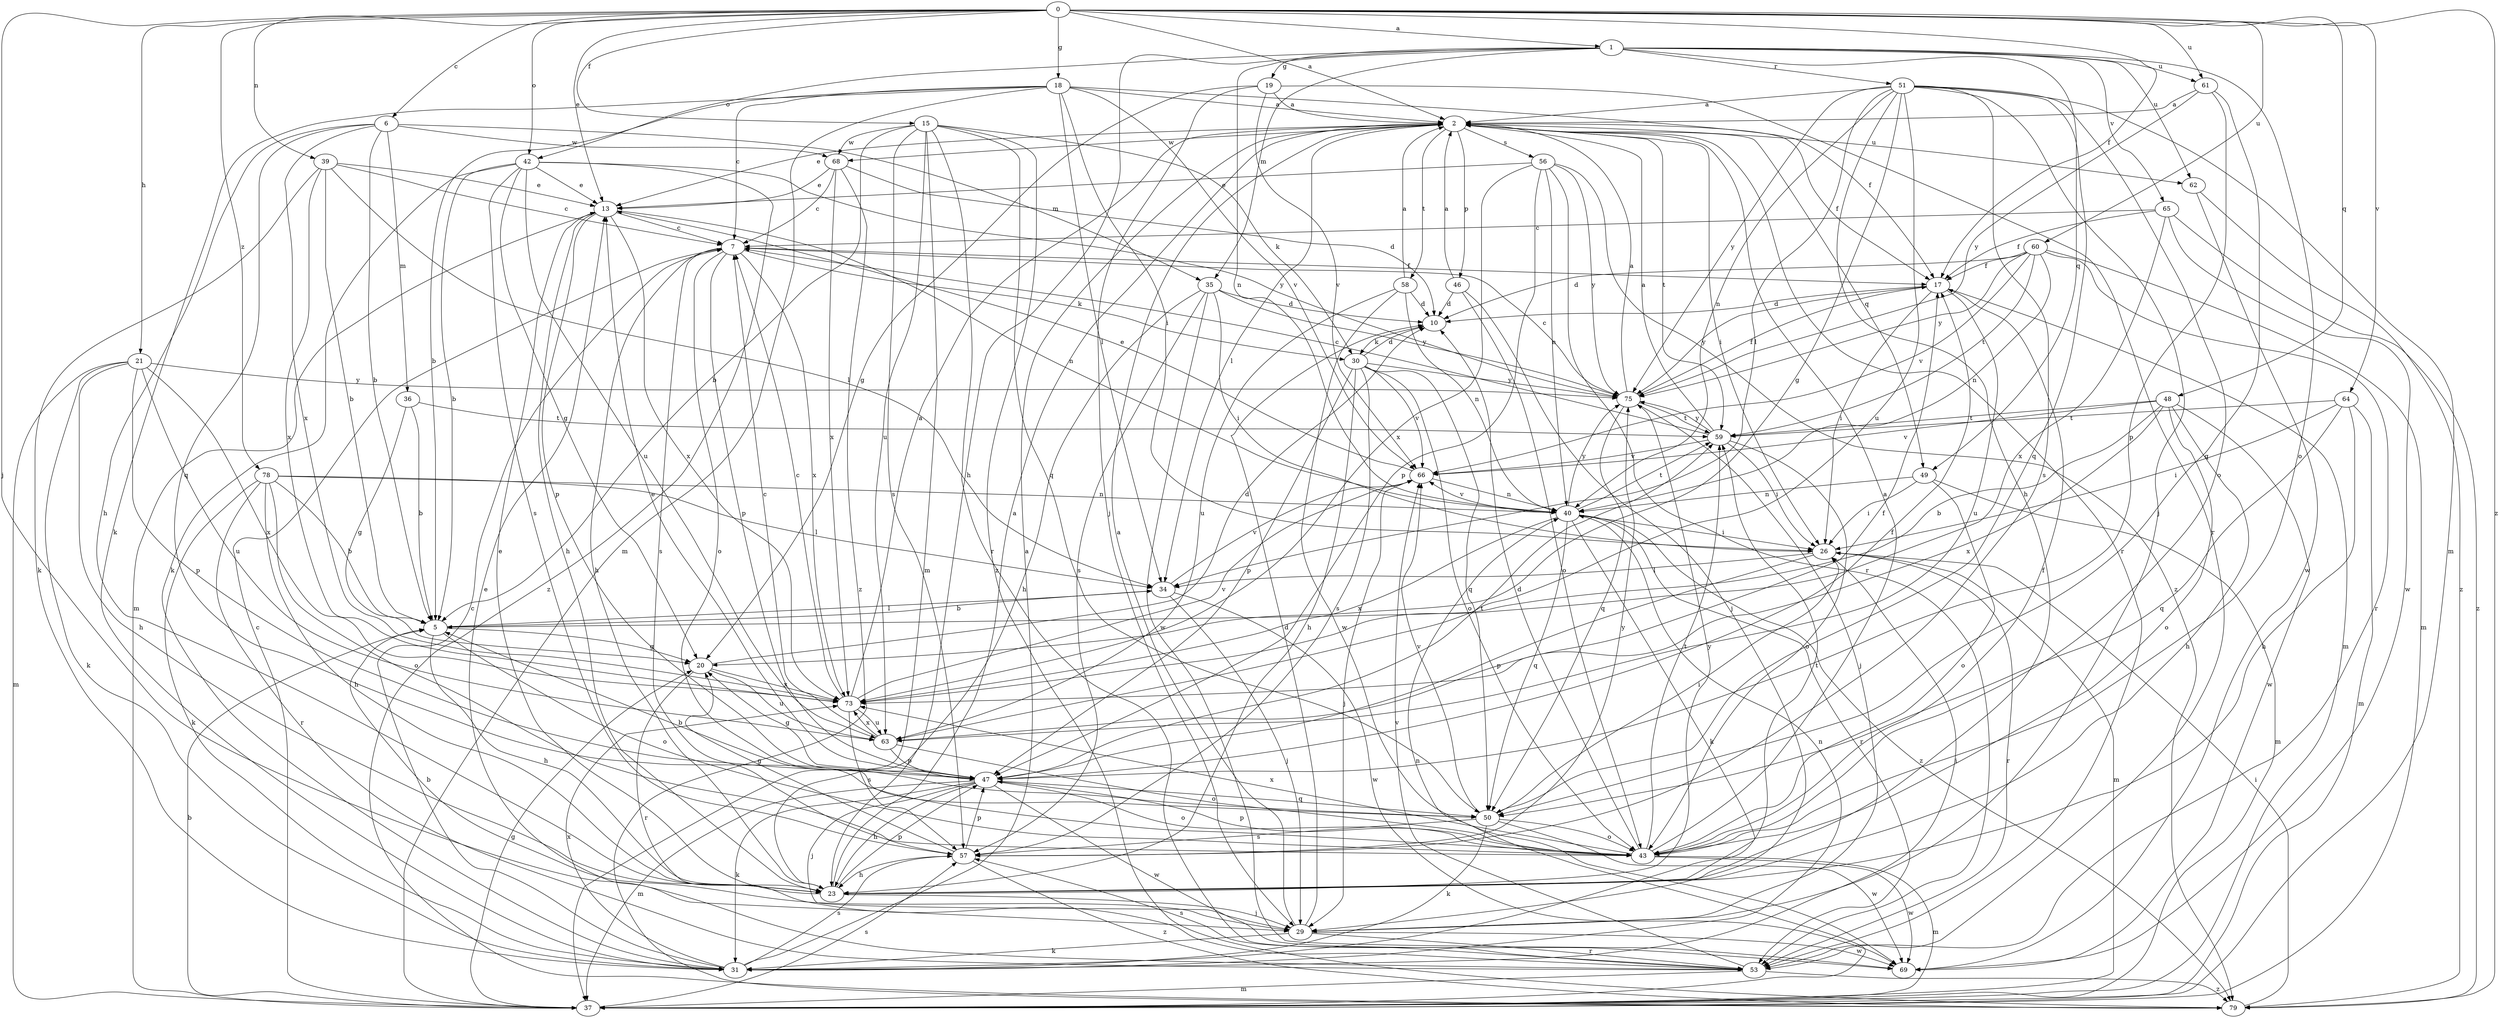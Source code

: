 strict digraph  {
0;
1;
2;
5;
6;
7;
10;
13;
15;
17;
18;
19;
20;
21;
23;
26;
29;
30;
31;
34;
35;
36;
37;
39;
40;
42;
43;
46;
47;
48;
49;
50;
51;
53;
56;
57;
58;
59;
60;
61;
62;
63;
64;
65;
66;
68;
69;
73;
75;
78;
79;
0 -> 1  [label=a];
0 -> 2  [label=a];
0 -> 6  [label=c];
0 -> 13  [label=e];
0 -> 15  [label=f];
0 -> 17  [label=f];
0 -> 18  [label=g];
0 -> 21  [label=h];
0 -> 29  [label=j];
0 -> 39  [label=n];
0 -> 42  [label=o];
0 -> 48  [label=q];
0 -> 60  [label=u];
0 -> 61  [label=u];
0 -> 64  [label=v];
0 -> 78  [label=z];
0 -> 79  [label=z];
1 -> 19  [label=g];
1 -> 23  [label=h];
1 -> 35  [label=m];
1 -> 40  [label=n];
1 -> 42  [label=o];
1 -> 43  [label=o];
1 -> 49  [label=q];
1 -> 51  [label=r];
1 -> 61  [label=u];
1 -> 62  [label=u];
1 -> 65  [label=v];
2 -> 13  [label=e];
2 -> 17  [label=f];
2 -> 26  [label=i];
2 -> 34  [label=l];
2 -> 46  [label=p];
2 -> 49  [label=q];
2 -> 53  [label=r];
2 -> 56  [label=s];
2 -> 58  [label=t];
2 -> 59  [label=t];
2 -> 62  [label=u];
2 -> 68  [label=w];
5 -> 20  [label=g];
5 -> 23  [label=h];
5 -> 34  [label=l];
5 -> 43  [label=o];
6 -> 5  [label=b];
6 -> 23  [label=h];
6 -> 35  [label=m];
6 -> 36  [label=m];
6 -> 50  [label=q];
6 -> 68  [label=w];
6 -> 73  [label=x];
7 -> 17  [label=f];
7 -> 23  [label=h];
7 -> 30  [label=k];
7 -> 43  [label=o];
7 -> 47  [label=p];
7 -> 57  [label=s];
7 -> 73  [label=x];
10 -> 30  [label=k];
13 -> 7  [label=c];
13 -> 23  [label=h];
13 -> 37  [label=m];
13 -> 40  [label=n];
13 -> 47  [label=p];
13 -> 73  [label=x];
15 -> 5  [label=b];
15 -> 30  [label=k];
15 -> 37  [label=m];
15 -> 50  [label=q];
15 -> 53  [label=r];
15 -> 57  [label=s];
15 -> 63  [label=u];
15 -> 68  [label=w];
15 -> 79  [label=z];
17 -> 10  [label=d];
17 -> 26  [label=i];
17 -> 37  [label=m];
17 -> 63  [label=u];
17 -> 75  [label=y];
18 -> 2  [label=a];
18 -> 5  [label=b];
18 -> 7  [label=c];
18 -> 17  [label=f];
18 -> 26  [label=i];
18 -> 31  [label=k];
18 -> 34  [label=l];
18 -> 37  [label=m];
18 -> 66  [label=v];
19 -> 2  [label=a];
19 -> 20  [label=g];
19 -> 29  [label=j];
19 -> 53  [label=r];
19 -> 66  [label=v];
20 -> 10  [label=d];
20 -> 53  [label=r];
20 -> 63  [label=u];
20 -> 73  [label=x];
21 -> 23  [label=h];
21 -> 31  [label=k];
21 -> 37  [label=m];
21 -> 47  [label=p];
21 -> 63  [label=u];
21 -> 73  [label=x];
21 -> 75  [label=y];
23 -> 2  [label=a];
23 -> 13  [label=e];
23 -> 29  [label=j];
23 -> 47  [label=p];
23 -> 59  [label=t];
23 -> 75  [label=y];
26 -> 34  [label=l];
26 -> 37  [label=m];
26 -> 47  [label=p];
26 -> 53  [label=r];
29 -> 2  [label=a];
29 -> 5  [label=b];
29 -> 10  [label=d];
29 -> 31  [label=k];
29 -> 53  [label=r];
29 -> 69  [label=w];
30 -> 10  [label=d];
30 -> 23  [label=h];
30 -> 43  [label=o];
30 -> 47  [label=p];
30 -> 50  [label=q];
30 -> 57  [label=s];
30 -> 66  [label=v];
30 -> 75  [label=y];
31 -> 2  [label=a];
31 -> 7  [label=c];
31 -> 26  [label=i];
31 -> 40  [label=n];
31 -> 57  [label=s];
31 -> 73  [label=x];
34 -> 5  [label=b];
34 -> 29  [label=j];
34 -> 66  [label=v];
34 -> 69  [label=w];
35 -> 10  [label=d];
35 -> 23  [label=h];
35 -> 26  [label=i];
35 -> 57  [label=s];
35 -> 69  [label=w];
35 -> 75  [label=y];
36 -> 5  [label=b];
36 -> 20  [label=g];
36 -> 59  [label=t];
37 -> 5  [label=b];
37 -> 7  [label=c];
37 -> 20  [label=g];
37 -> 40  [label=n];
37 -> 57  [label=s];
39 -> 5  [label=b];
39 -> 7  [label=c];
39 -> 13  [label=e];
39 -> 31  [label=k];
39 -> 34  [label=l];
39 -> 73  [label=x];
40 -> 26  [label=i];
40 -> 31  [label=k];
40 -> 50  [label=q];
40 -> 53  [label=r];
40 -> 59  [label=t];
40 -> 66  [label=v];
40 -> 73  [label=x];
40 -> 75  [label=y];
40 -> 79  [label=z];
42 -> 5  [label=b];
42 -> 13  [label=e];
42 -> 20  [label=g];
42 -> 31  [label=k];
42 -> 57  [label=s];
42 -> 63  [label=u];
42 -> 75  [label=y];
42 -> 79  [label=z];
43 -> 2  [label=a];
43 -> 10  [label=d];
43 -> 17  [label=f];
43 -> 37  [label=m];
43 -> 47  [label=p];
43 -> 59  [label=t];
43 -> 69  [label=w];
43 -> 73  [label=x];
46 -> 2  [label=a];
46 -> 10  [label=d];
46 -> 29  [label=j];
46 -> 43  [label=o];
47 -> 13  [label=e];
47 -> 17  [label=f];
47 -> 20  [label=g];
47 -> 23  [label=h];
47 -> 29  [label=j];
47 -> 31  [label=k];
47 -> 37  [label=m];
47 -> 43  [label=o];
47 -> 50  [label=q];
47 -> 59  [label=t];
47 -> 69  [label=w];
48 -> 5  [label=b];
48 -> 23  [label=h];
48 -> 43  [label=o];
48 -> 59  [label=t];
48 -> 66  [label=v];
48 -> 69  [label=w];
48 -> 73  [label=x];
49 -> 26  [label=i];
49 -> 37  [label=m];
49 -> 40  [label=n];
49 -> 43  [label=o];
50 -> 5  [label=b];
50 -> 26  [label=i];
50 -> 31  [label=k];
50 -> 43  [label=o];
50 -> 57  [label=s];
50 -> 66  [label=v];
50 -> 69  [label=w];
51 -> 2  [label=a];
51 -> 20  [label=g];
51 -> 23  [label=h];
51 -> 29  [label=j];
51 -> 34  [label=l];
51 -> 37  [label=m];
51 -> 40  [label=n];
51 -> 43  [label=o];
51 -> 50  [label=q];
51 -> 57  [label=s];
51 -> 63  [label=u];
51 -> 75  [label=y];
53 -> 13  [label=e];
53 -> 37  [label=m];
53 -> 57  [label=s];
53 -> 66  [label=v];
53 -> 79  [label=z];
56 -> 13  [label=e];
56 -> 40  [label=n];
56 -> 47  [label=p];
56 -> 53  [label=r];
56 -> 73  [label=x];
56 -> 75  [label=y];
56 -> 79  [label=z];
57 -> 20  [label=g];
57 -> 23  [label=h];
57 -> 47  [label=p];
57 -> 75  [label=y];
57 -> 79  [label=z];
58 -> 2  [label=a];
58 -> 10  [label=d];
58 -> 40  [label=n];
58 -> 63  [label=u];
58 -> 69  [label=w];
59 -> 2  [label=a];
59 -> 7  [label=c];
59 -> 26  [label=i];
59 -> 43  [label=o];
59 -> 66  [label=v];
59 -> 75  [label=y];
60 -> 10  [label=d];
60 -> 17  [label=f];
60 -> 37  [label=m];
60 -> 40  [label=n];
60 -> 53  [label=r];
60 -> 59  [label=t];
60 -> 66  [label=v];
60 -> 75  [label=y];
61 -> 2  [label=a];
61 -> 47  [label=p];
61 -> 50  [label=q];
61 -> 75  [label=y];
62 -> 69  [label=w];
62 -> 79  [label=z];
63 -> 7  [label=c];
63 -> 17  [label=f];
63 -> 43  [label=o];
63 -> 47  [label=p];
63 -> 73  [label=x];
64 -> 23  [label=h];
64 -> 26  [label=i];
64 -> 37  [label=m];
64 -> 50  [label=q];
64 -> 59  [label=t];
65 -> 7  [label=c];
65 -> 17  [label=f];
65 -> 69  [label=w];
65 -> 73  [label=x];
65 -> 79  [label=z];
66 -> 13  [label=e];
66 -> 29  [label=j];
66 -> 40  [label=n];
68 -> 7  [label=c];
68 -> 10  [label=d];
68 -> 13  [label=e];
68 -> 73  [label=x];
68 -> 79  [label=z];
73 -> 2  [label=a];
73 -> 7  [label=c];
73 -> 57  [label=s];
73 -> 63  [label=u];
73 -> 66  [label=v];
75 -> 2  [label=a];
75 -> 7  [label=c];
75 -> 17  [label=f];
75 -> 29  [label=j];
75 -> 50  [label=q];
75 -> 59  [label=t];
78 -> 5  [label=b];
78 -> 23  [label=h];
78 -> 31  [label=k];
78 -> 34  [label=l];
78 -> 40  [label=n];
78 -> 43  [label=o];
78 -> 53  [label=r];
79 -> 26  [label=i];
}
